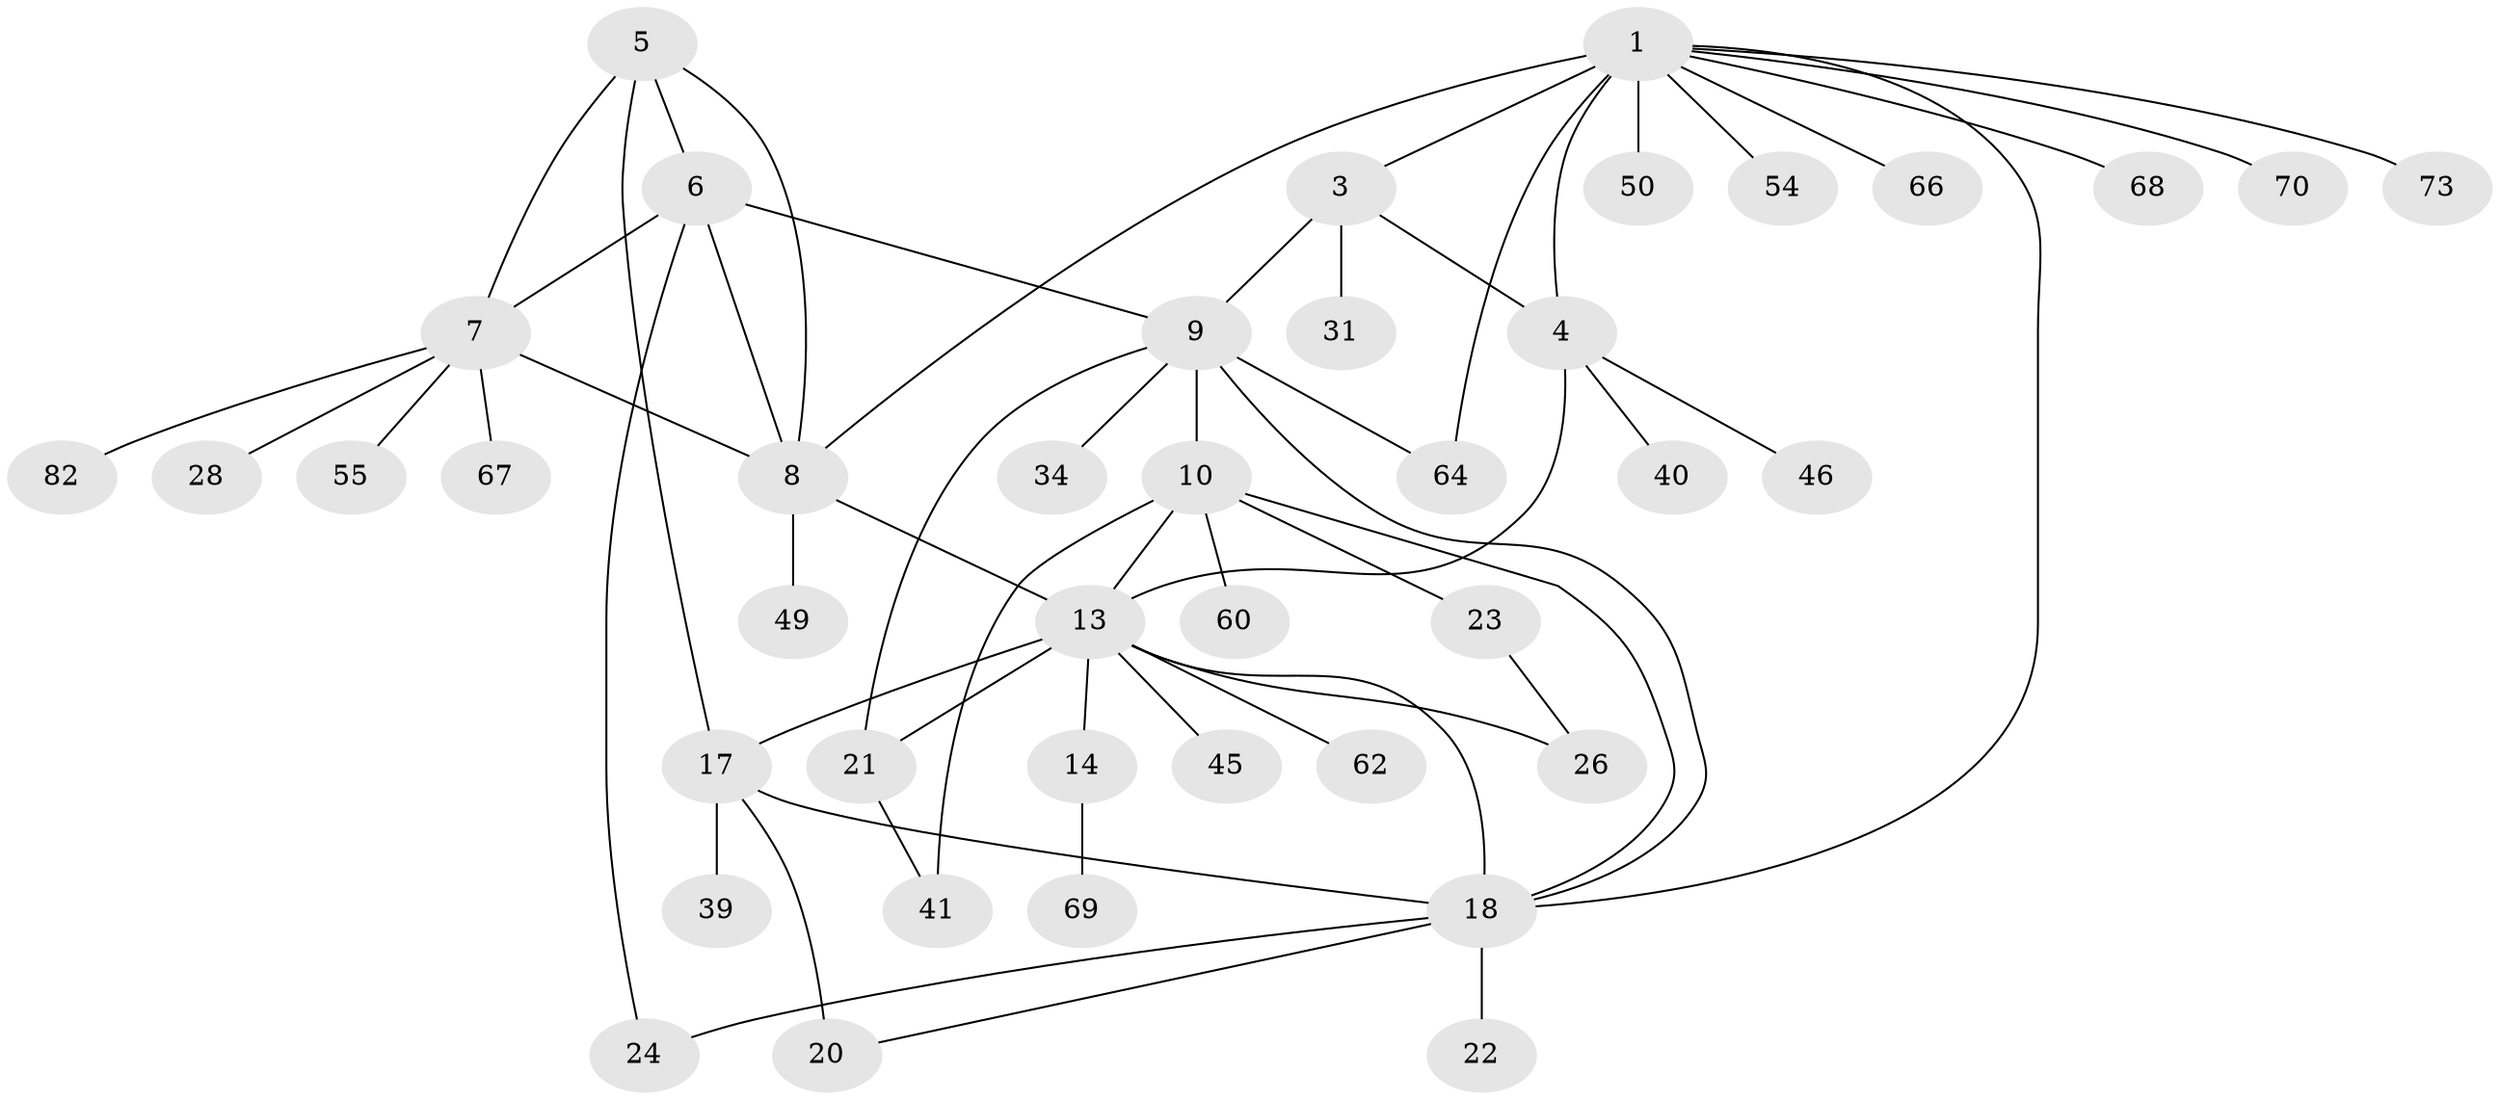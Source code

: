 // original degree distribution, {11: 0.024390243902439025, 4: 0.07317073170731707, 5: 0.04878048780487805, 6: 0.04878048780487805, 9: 0.012195121951219513, 7: 0.024390243902439025, 8: 0.024390243902439025, 12: 0.012195121951219513, 3: 0.04878048780487805, 2: 0.18292682926829268, 1: 0.5}
// Generated by graph-tools (version 1.1) at 2025/15/03/09/25 04:15:55]
// undirected, 41 vertices, 58 edges
graph export_dot {
graph [start="1"]
  node [color=gray90,style=filled];
  1 [super="+2"];
  3;
  4;
  5 [super="+75"];
  6 [super="+43+74+30+27"];
  7;
  8;
  9 [super="+25+11"];
  10;
  13 [super="+16+37+81+15+32"];
  14 [super="+29"];
  17 [super="+36+19+52"];
  18 [super="+57+65+63"];
  20 [super="+80+56"];
  21;
  22 [super="+44"];
  23 [super="+48+51"];
  24;
  26;
  28;
  31;
  34;
  39;
  40 [super="+42"];
  41;
  45;
  46;
  49 [super="+77"];
  50 [super="+53+59"];
  54;
  55;
  60;
  62;
  64 [super="+76"];
  66;
  67;
  68 [super="+72"];
  69;
  70;
  73;
  82;
  1 -- 3 [weight=2];
  1 -- 4 [weight=2];
  1 -- 8;
  1 -- 50;
  1 -- 54;
  1 -- 64;
  1 -- 66;
  1 -- 68;
  1 -- 70;
  1 -- 73;
  1 -- 18;
  3 -- 4;
  3 -- 31;
  3 -- 9;
  4 -- 40;
  4 -- 46;
  4 -- 13;
  5 -- 6;
  5 -- 7;
  5 -- 8;
  5 -- 17;
  6 -- 7;
  6 -- 8;
  6 -- 24;
  6 -- 9;
  7 -- 8;
  7 -- 28;
  7 -- 55;
  7 -- 67;
  7 -- 82;
  8 -- 49;
  8 -- 13 [weight=2];
  9 -- 10 [weight=3];
  9 -- 34;
  9 -- 64;
  9 -- 21;
  9 -- 18;
  10 -- 18;
  10 -- 23;
  10 -- 41;
  10 -- 60;
  10 -- 13;
  13 -- 14 [weight=3];
  13 -- 62;
  13 -- 26;
  13 -- 45;
  13 -- 18 [weight=2];
  13 -- 21;
  13 -- 17;
  14 -- 69;
  17 -- 18 [weight=2];
  17 -- 20 [weight=2];
  17 -- 39;
  18 -- 20;
  18 -- 22;
  18 -- 24;
  21 -- 41;
  23 -- 26;
}

